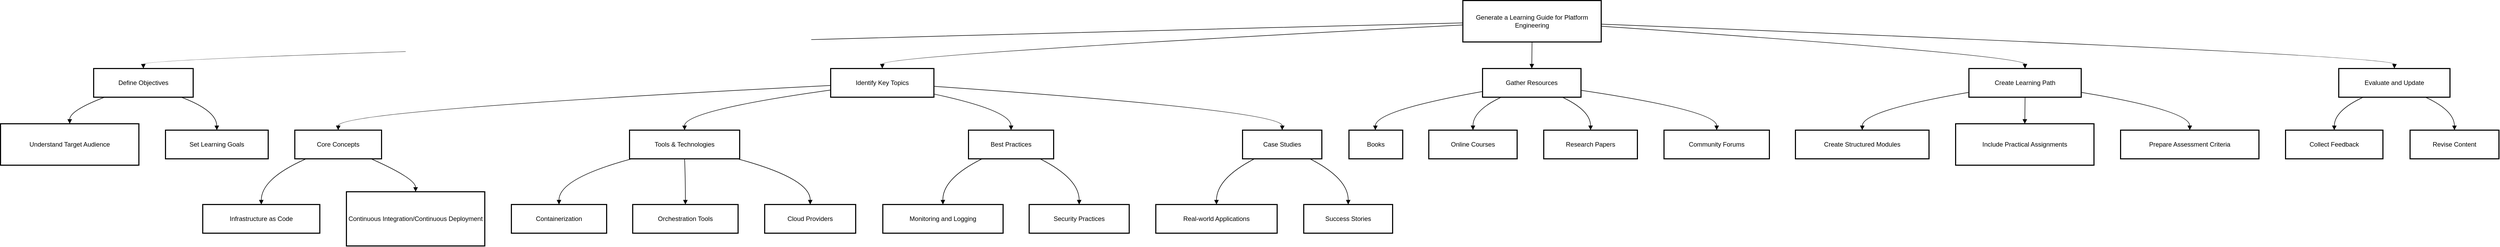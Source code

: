 <mxfile version="27.0.2">
  <diagram name="Page-1" id="KaLsNsSE1Bf7Y7kxTA_s">
    <mxGraphModel>
      <root>
        <mxCell id="0" />
        <mxCell id="1" parent="0" />
        <mxCell id="2" value="Generate a Learning Guide for Platform Engineering" style="whiteSpace=wrap;strokeWidth=2;" vertex="1" parent="1">
          <mxGeometry x="2756" y="8" width="260" height="78" as="geometry" />
        </mxCell>
        <mxCell id="3" value="Define Objectives" style="whiteSpace=wrap;strokeWidth=2;" vertex="1" parent="1">
          <mxGeometry x="183" y="136" width="187" height="54" as="geometry" />
        </mxCell>
        <mxCell id="4" value="Identify Key Topics" style="whiteSpace=wrap;strokeWidth=2;" vertex="1" parent="1">
          <mxGeometry x="1568" y="136" width="194" height="54" as="geometry" />
        </mxCell>
        <mxCell id="5" value="Gather Resources" style="whiteSpace=wrap;strokeWidth=2;" vertex="1" parent="1">
          <mxGeometry x="2793" y="136" width="185" height="54" as="geometry" />
        </mxCell>
        <mxCell id="6" value="Create Learning Path" style="whiteSpace=wrap;strokeWidth=2;" vertex="1" parent="1">
          <mxGeometry x="3707" y="136" width="211" height="54" as="geometry" />
        </mxCell>
        <mxCell id="7" value="Evaluate and Update" style="whiteSpace=wrap;strokeWidth=2;" vertex="1" parent="1">
          <mxGeometry x="4402" y="136" width="209" height="54" as="geometry" />
        </mxCell>
        <mxCell id="8" value="Understand Target Audience" style="whiteSpace=wrap;strokeWidth=2;" vertex="1" parent="1">
          <mxGeometry x="8" y="240" width="260" height="78" as="geometry" />
        </mxCell>
        <mxCell id="9" value="Set Learning Goals" style="whiteSpace=wrap;strokeWidth=2;" vertex="1" parent="1">
          <mxGeometry x="318" y="252" width="193" height="54" as="geometry" />
        </mxCell>
        <mxCell id="10" value="Core Concepts" style="whiteSpace=wrap;strokeWidth=2;" vertex="1" parent="1">
          <mxGeometry x="561" y="252" width="163" height="54" as="geometry" />
        </mxCell>
        <mxCell id="11" value="Tools &amp; Technologies" style="whiteSpace=wrap;strokeWidth=2;" vertex="1" parent="1">
          <mxGeometry x="1190" y="252" width="207" height="54" as="geometry" />
        </mxCell>
        <mxCell id="12" value="Best Practices" style="whiteSpace=wrap;strokeWidth=2;" vertex="1" parent="1">
          <mxGeometry x="1827" y="252" width="160" height="54" as="geometry" />
        </mxCell>
        <mxCell id="13" value="Case Studies" style="whiteSpace=wrap;strokeWidth=2;" vertex="1" parent="1">
          <mxGeometry x="2342" y="252" width="149" height="54" as="geometry" />
        </mxCell>
        <mxCell id="14" value="Books" style="whiteSpace=wrap;strokeWidth=2;" vertex="1" parent="1">
          <mxGeometry x="2542" y="252" width="101" height="54" as="geometry" />
        </mxCell>
        <mxCell id="15" value="Online Courses" style="whiteSpace=wrap;strokeWidth=2;" vertex="1" parent="1">
          <mxGeometry x="2692" y="252" width="166" height="54" as="geometry" />
        </mxCell>
        <mxCell id="16" value="Research Papers" style="whiteSpace=wrap;strokeWidth=2;" vertex="1" parent="1">
          <mxGeometry x="2908" y="252" width="176" height="54" as="geometry" />
        </mxCell>
        <mxCell id="17" value="Community Forums" style="whiteSpace=wrap;strokeWidth=2;" vertex="1" parent="1">
          <mxGeometry x="3134" y="252" width="198" height="54" as="geometry" />
        </mxCell>
        <mxCell id="18" value="Create Structured Modules" style="whiteSpace=wrap;strokeWidth=2;" vertex="1" parent="1">
          <mxGeometry x="3381" y="252" width="251" height="54" as="geometry" />
        </mxCell>
        <mxCell id="19" value="Include Practical Assignments" style="whiteSpace=wrap;strokeWidth=2;" vertex="1" parent="1">
          <mxGeometry x="3682" y="240" width="260" height="78" as="geometry" />
        </mxCell>
        <mxCell id="20" value="Prepare Assessment Criteria" style="whiteSpace=wrap;strokeWidth=2;" vertex="1" parent="1">
          <mxGeometry x="3992" y="252" width="260" height="54" as="geometry" />
        </mxCell>
        <mxCell id="21" value="Collect Feedback" style="whiteSpace=wrap;strokeWidth=2;" vertex="1" parent="1">
          <mxGeometry x="4302" y="252" width="183" height="54" as="geometry" />
        </mxCell>
        <mxCell id="22" value="Revise Content" style="whiteSpace=wrap;strokeWidth=2;" vertex="1" parent="1">
          <mxGeometry x="4536" y="252" width="167" height="54" as="geometry" />
        </mxCell>
        <mxCell id="23" value="Infrastructure as Code" style="whiteSpace=wrap;strokeWidth=2;" vertex="1" parent="1">
          <mxGeometry x="388" y="392" width="220" height="54" as="geometry" />
        </mxCell>
        <mxCell id="24" value="Continuous Integration/Continuous Deployment" style="whiteSpace=wrap;strokeWidth=2;" vertex="1" parent="1">
          <mxGeometry x="658" y="368" width="260" height="102" as="geometry" />
        </mxCell>
        <mxCell id="25" value="Containerization" style="whiteSpace=wrap;strokeWidth=2;" vertex="1" parent="1">
          <mxGeometry x="968" y="392" width="179" height="54" as="geometry" />
        </mxCell>
        <mxCell id="26" value="Orchestration Tools" style="whiteSpace=wrap;strokeWidth=2;" vertex="1" parent="1">
          <mxGeometry x="1196" y="392" width="198" height="54" as="geometry" />
        </mxCell>
        <mxCell id="27" value="Cloud Providers" style="whiteSpace=wrap;strokeWidth=2;" vertex="1" parent="1">
          <mxGeometry x="1444" y="392" width="171" height="54" as="geometry" />
        </mxCell>
        <mxCell id="28" value="Monitoring and Logging" style="whiteSpace=wrap;strokeWidth=2;" vertex="1" parent="1">
          <mxGeometry x="1666" y="392" width="226" height="54" as="geometry" />
        </mxCell>
        <mxCell id="29" value="Security Practices" style="whiteSpace=wrap;strokeWidth=2;" vertex="1" parent="1">
          <mxGeometry x="1941" y="392" width="188" height="54" as="geometry" />
        </mxCell>
        <mxCell id="30" value="Real-world Applications" style="whiteSpace=wrap;strokeWidth=2;" vertex="1" parent="1">
          <mxGeometry x="2179" y="392" width="228" height="54" as="geometry" />
        </mxCell>
        <mxCell id="31" value="Success Stories" style="whiteSpace=wrap;strokeWidth=2;" vertex="1" parent="1">
          <mxGeometry x="2457" y="392" width="167" height="54" as="geometry" />
        </mxCell>
        <mxCell id="32" value="" style="curved=1;startArrow=none;endArrow=block;exitX=0;exitY=0.54;entryX=0.5;entryY=0;" edge="1" parent="1" source="2" target="3">
          <mxGeometry relative="1" as="geometry">
            <Array as="points">
              <mxPoint x="276" y="111" />
            </Array>
          </mxGeometry>
        </mxCell>
        <mxCell id="33" value="" style="curved=1;startArrow=none;endArrow=block;exitX=0;exitY=0.59;entryX=0.5;entryY=0;" edge="1" parent="1" source="2" target="4">
          <mxGeometry relative="1" as="geometry">
            <Array as="points">
              <mxPoint x="1665" y="111" />
            </Array>
          </mxGeometry>
        </mxCell>
        <mxCell id="34" value="" style="curved=1;startArrow=none;endArrow=block;exitX=0.5;exitY=1;entryX=0.5;entryY=0;" edge="1" parent="1" source="2" target="5">
          <mxGeometry relative="1" as="geometry">
            <Array as="points" />
          </mxGeometry>
        </mxCell>
        <mxCell id="35" value="" style="curved=1;startArrow=none;endArrow=block;exitX=1;exitY=0.62;entryX=0.5;entryY=0;" edge="1" parent="1" source="2" target="6">
          <mxGeometry relative="1" as="geometry">
            <Array as="points">
              <mxPoint x="3812" y="111" />
            </Array>
          </mxGeometry>
        </mxCell>
        <mxCell id="36" value="" style="curved=1;startArrow=none;endArrow=block;exitX=1;exitY=0.57;entryX=0.5;entryY=0;" edge="1" parent="1" source="2" target="7">
          <mxGeometry relative="1" as="geometry">
            <Array as="points">
              <mxPoint x="4507" y="111" />
            </Array>
          </mxGeometry>
        </mxCell>
        <mxCell id="37" value="" style="curved=1;startArrow=none;endArrow=block;exitX=0.11;exitY=1;entryX=0.5;entryY=0;" edge="1" parent="1" source="3" target="8">
          <mxGeometry relative="1" as="geometry">
            <Array as="points">
              <mxPoint x="138" y="215" />
            </Array>
          </mxGeometry>
        </mxCell>
        <mxCell id="38" value="" style="curved=1;startArrow=none;endArrow=block;exitX=0.88;exitY=1;entryX=0.5;entryY=0;" edge="1" parent="1" source="3" target="9">
          <mxGeometry relative="1" as="geometry">
            <Array as="points">
              <mxPoint x="414" y="215" />
            </Array>
          </mxGeometry>
        </mxCell>
        <mxCell id="39" value="" style="curved=1;startArrow=none;endArrow=block;exitX=0;exitY=0.59;entryX=0.5;entryY=0;" edge="1" parent="1" source="4" target="10">
          <mxGeometry relative="1" as="geometry">
            <Array as="points">
              <mxPoint x="643" y="215" />
            </Array>
          </mxGeometry>
        </mxCell>
        <mxCell id="40" value="" style="curved=1;startArrow=none;endArrow=block;exitX=0;exitY=0.75;entryX=0.5;entryY=0;" edge="1" parent="1" source="4" target="11">
          <mxGeometry relative="1" as="geometry">
            <Array as="points">
              <mxPoint x="1293" y="215" />
            </Array>
          </mxGeometry>
        </mxCell>
        <mxCell id="41" value="" style="curved=1;startArrow=none;endArrow=block;exitX=1;exitY=0.89;entryX=0.5;entryY=0;" edge="1" parent="1" source="4" target="12">
          <mxGeometry relative="1" as="geometry">
            <Array as="points">
              <mxPoint x="1907" y="215" />
            </Array>
          </mxGeometry>
        </mxCell>
        <mxCell id="42" value="" style="curved=1;startArrow=none;endArrow=block;exitX=1;exitY=0.62;entryX=0.5;entryY=0;" edge="1" parent="1" source="4" target="13">
          <mxGeometry relative="1" as="geometry">
            <Array as="points">
              <mxPoint x="2417" y="215" />
            </Array>
          </mxGeometry>
        </mxCell>
        <mxCell id="43" value="" style="curved=1;startArrow=none;endArrow=block;exitX=0;exitY=0.8;entryX=0.49;entryY=0;" edge="1" parent="1" source="5" target="14">
          <mxGeometry relative="1" as="geometry">
            <Array as="points">
              <mxPoint x="2592" y="215" />
            </Array>
          </mxGeometry>
        </mxCell>
        <mxCell id="44" value="" style="curved=1;startArrow=none;endArrow=block;exitX=0.19;exitY=1;entryX=0.5;entryY=0;" edge="1" parent="1" source="5" target="15">
          <mxGeometry relative="1" as="geometry">
            <Array as="points">
              <mxPoint x="2775" y="215" />
            </Array>
          </mxGeometry>
        </mxCell>
        <mxCell id="45" value="" style="curved=1;startArrow=none;endArrow=block;exitX=0.81;exitY=1;entryX=0.5;entryY=0;" edge="1" parent="1" source="5" target="16">
          <mxGeometry relative="1" as="geometry">
            <Array as="points">
              <mxPoint x="2996" y="215" />
            </Array>
          </mxGeometry>
        </mxCell>
        <mxCell id="46" value="" style="curved=1;startArrow=none;endArrow=block;exitX=1;exitY=0.76;entryX=0.5;entryY=0;" edge="1" parent="1" source="5" target="17">
          <mxGeometry relative="1" as="geometry">
            <Array as="points">
              <mxPoint x="3233" y="215" />
            </Array>
          </mxGeometry>
        </mxCell>
        <mxCell id="47" value="" style="curved=1;startArrow=none;endArrow=block;exitX=0;exitY=0.83;entryX=0.5;entryY=0;" edge="1" parent="1" source="6" target="18">
          <mxGeometry relative="1" as="geometry">
            <Array as="points">
              <mxPoint x="3507" y="215" />
            </Array>
          </mxGeometry>
        </mxCell>
        <mxCell id="48" value="" style="curved=1;startArrow=none;endArrow=block;exitX=0.5;exitY=1;entryX=0.5;entryY=0;" edge="1" parent="1" source="6" target="19">
          <mxGeometry relative="1" as="geometry">
            <Array as="points" />
          </mxGeometry>
        </mxCell>
        <mxCell id="49" value="" style="curved=1;startArrow=none;endArrow=block;exitX=1;exitY=0.83;entryX=0.5;entryY=0;" edge="1" parent="1" source="6" target="20">
          <mxGeometry relative="1" as="geometry">
            <Array as="points">
              <mxPoint x="4122" y="215" />
            </Array>
          </mxGeometry>
        </mxCell>
        <mxCell id="50" value="" style="curved=1;startArrow=none;endArrow=block;exitX=0.22;exitY=1;entryX=0.5;entryY=0;" edge="1" parent="1" source="7" target="21">
          <mxGeometry relative="1" as="geometry">
            <Array as="points">
              <mxPoint x="4394" y="215" />
            </Array>
          </mxGeometry>
        </mxCell>
        <mxCell id="51" value="" style="curved=1;startArrow=none;endArrow=block;exitX=0.78;exitY=1;entryX=0.5;entryY=0;" edge="1" parent="1" source="7" target="22">
          <mxGeometry relative="1" as="geometry">
            <Array as="points">
              <mxPoint x="4619" y="215" />
            </Array>
          </mxGeometry>
        </mxCell>
        <mxCell id="52" value="" style="curved=1;startArrow=none;endArrow=block;exitX=0.13;exitY=1;entryX=0.5;entryY=0;" edge="1" parent="1" source="10" target="23">
          <mxGeometry relative="1" as="geometry">
            <Array as="points">
              <mxPoint x="498" y="343" />
            </Array>
          </mxGeometry>
        </mxCell>
        <mxCell id="53" value="" style="curved=1;startArrow=none;endArrow=block;exitX=0.88;exitY=1;entryX=0.5;entryY=0;" edge="1" parent="1" source="10" target="24">
          <mxGeometry relative="1" as="geometry">
            <Array as="points">
              <mxPoint x="788" y="343" />
            </Array>
          </mxGeometry>
        </mxCell>
        <mxCell id="54" value="" style="curved=1;startArrow=none;endArrow=block;exitX=0.02;exitY=1;entryX=0.5;entryY=0;" edge="1" parent="1" source="11" target="25">
          <mxGeometry relative="1" as="geometry">
            <Array as="points">
              <mxPoint x="1057" y="343" />
            </Array>
          </mxGeometry>
        </mxCell>
        <mxCell id="55" value="" style="curved=1;startArrow=none;endArrow=block;exitX=0.5;exitY=1;entryX=0.5;entryY=0;" edge="1" parent="1" source="11" target="26">
          <mxGeometry relative="1" as="geometry">
            <Array as="points">
              <mxPoint x="1295" y="343" />
            </Array>
          </mxGeometry>
        </mxCell>
        <mxCell id="56" value="" style="curved=1;startArrow=none;endArrow=block;exitX=0.98;exitY=1;entryX=0.5;entryY=0;" edge="1" parent="1" source="11" target="27">
          <mxGeometry relative="1" as="geometry">
            <Array as="points">
              <mxPoint x="1530" y="343" />
            </Array>
          </mxGeometry>
        </mxCell>
        <mxCell id="57" value="" style="curved=1;startArrow=none;endArrow=block;exitX=0.16;exitY=1;entryX=0.5;entryY=0;" edge="1" parent="1" source="12" target="28">
          <mxGeometry relative="1" as="geometry">
            <Array as="points">
              <mxPoint x="1778" y="343" />
            </Array>
          </mxGeometry>
        </mxCell>
        <mxCell id="58" value="" style="curved=1;startArrow=none;endArrow=block;exitX=0.84;exitY=1;entryX=0.5;entryY=0;" edge="1" parent="1" source="12" target="29">
          <mxGeometry relative="1" as="geometry">
            <Array as="points">
              <mxPoint x="2035" y="343" />
            </Array>
          </mxGeometry>
        </mxCell>
        <mxCell id="59" value="" style="curved=1;startArrow=none;endArrow=block;exitX=0.15;exitY=1;entryX=0.5;entryY=0;" edge="1" parent="1" source="13" target="30">
          <mxGeometry relative="1" as="geometry">
            <Array as="points">
              <mxPoint x="2293" y="343" />
            </Array>
          </mxGeometry>
        </mxCell>
        <mxCell id="60" value="" style="curved=1;startArrow=none;endArrow=block;exitX=0.85;exitY=1;entryX=0.5;entryY=0;" edge="1" parent="1" source="13" target="31">
          <mxGeometry relative="1" as="geometry">
            <Array as="points">
              <mxPoint x="2541" y="343" />
            </Array>
          </mxGeometry>
        </mxCell>
      </root>
    </mxGraphModel>
  </diagram>
</mxfile>
